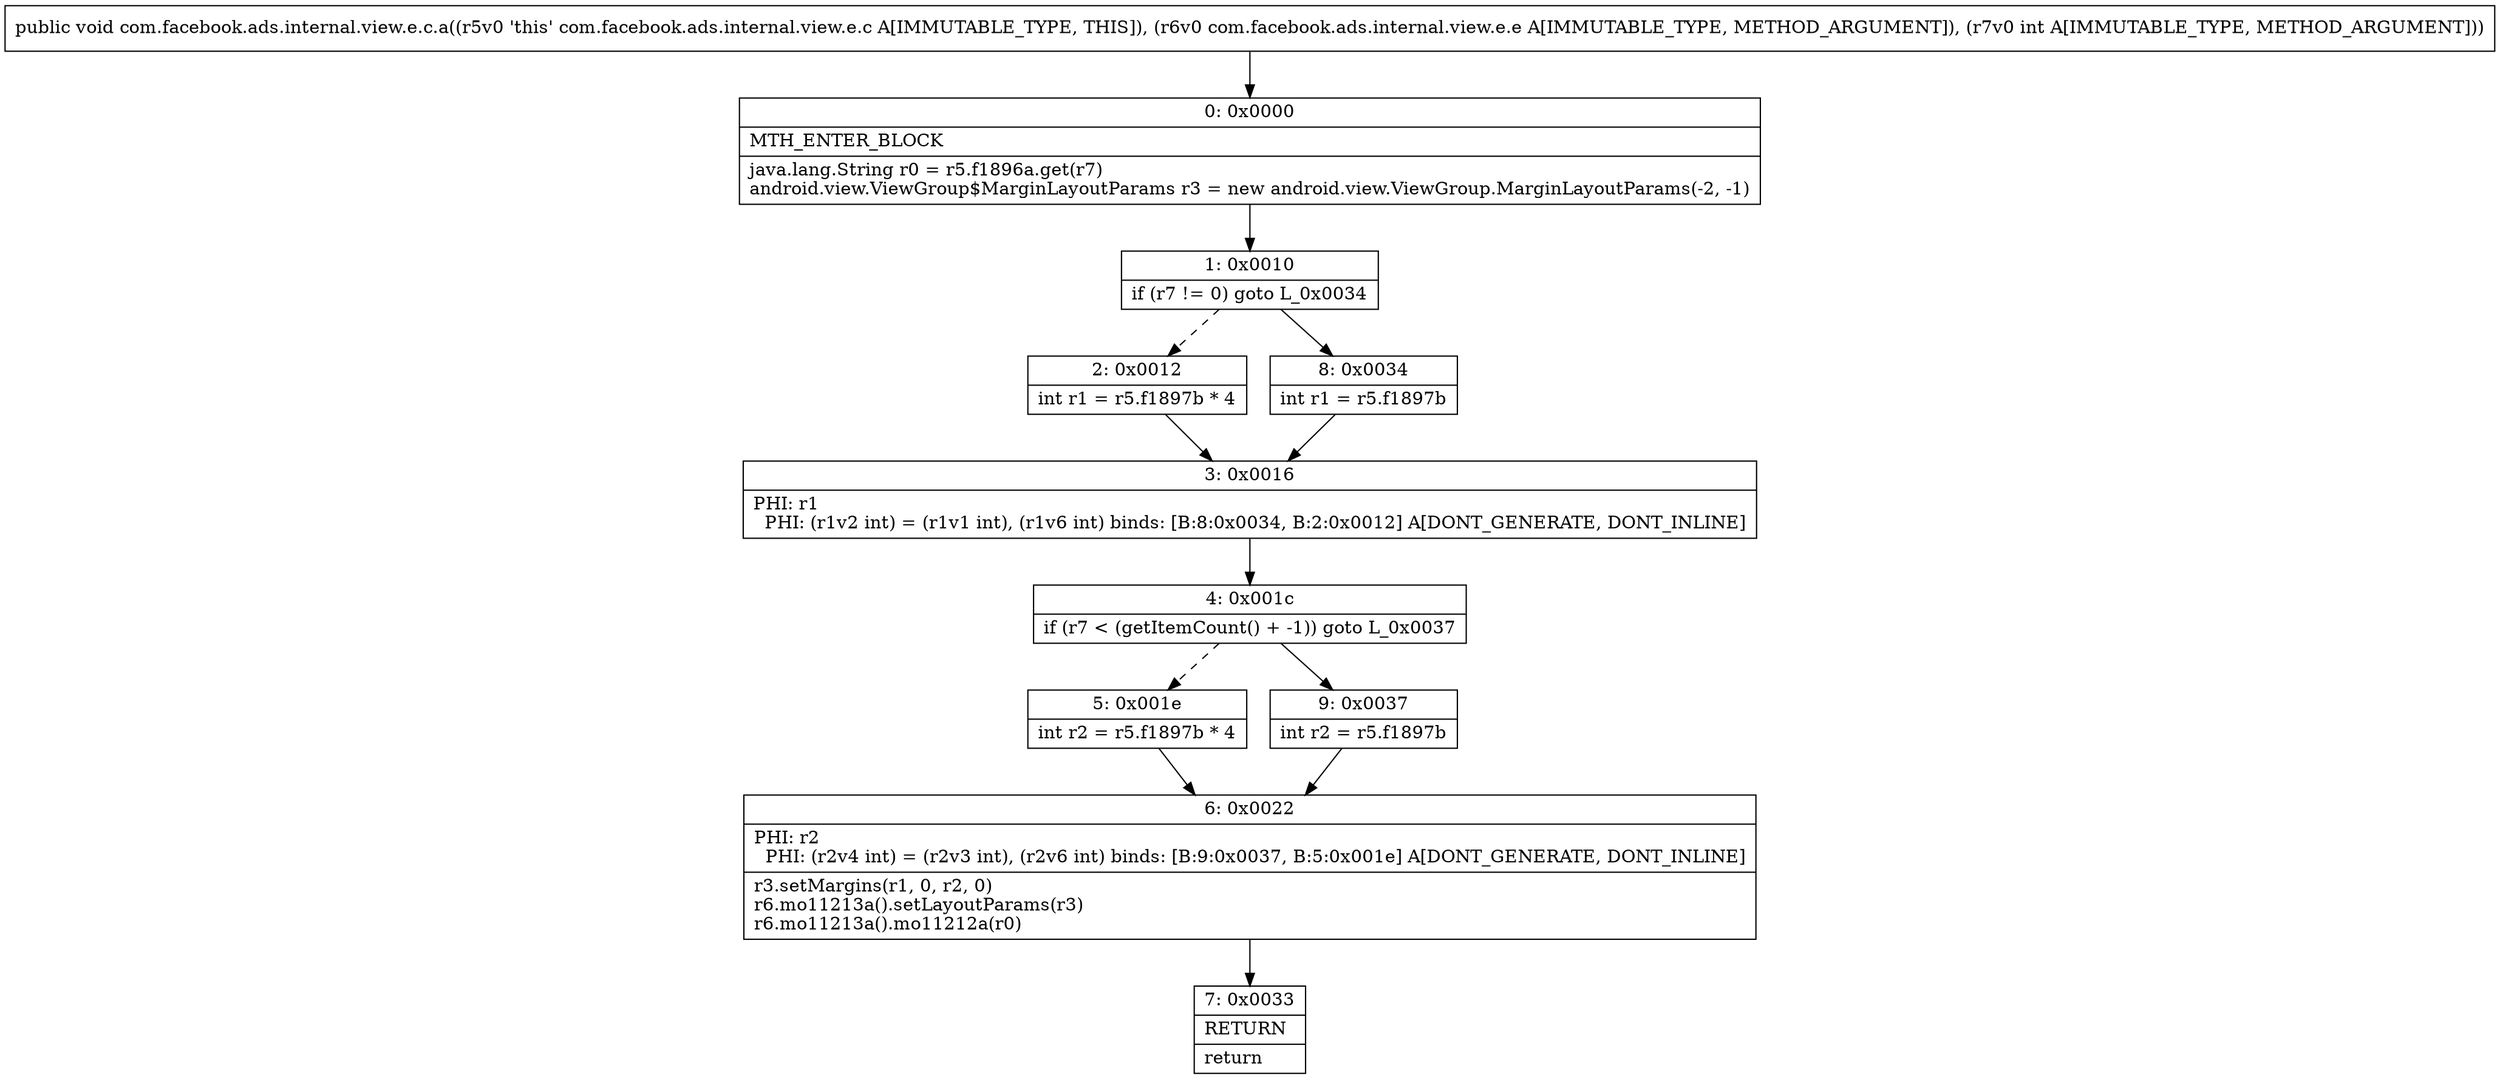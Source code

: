 digraph "CFG forcom.facebook.ads.internal.view.e.c.a(Lcom\/facebook\/ads\/internal\/view\/e\/e;I)V" {
Node_0 [shape=record,label="{0\:\ 0x0000|MTH_ENTER_BLOCK\l|java.lang.String r0 = r5.f1896a.get(r7)\landroid.view.ViewGroup$MarginLayoutParams r3 = new android.view.ViewGroup.MarginLayoutParams(\-2, \-1)\l}"];
Node_1 [shape=record,label="{1\:\ 0x0010|if (r7 != 0) goto L_0x0034\l}"];
Node_2 [shape=record,label="{2\:\ 0x0012|int r1 = r5.f1897b * 4\l}"];
Node_3 [shape=record,label="{3\:\ 0x0016|PHI: r1 \l  PHI: (r1v2 int) = (r1v1 int), (r1v6 int) binds: [B:8:0x0034, B:2:0x0012] A[DONT_GENERATE, DONT_INLINE]\l}"];
Node_4 [shape=record,label="{4\:\ 0x001c|if (r7 \< (getItemCount() + \-1)) goto L_0x0037\l}"];
Node_5 [shape=record,label="{5\:\ 0x001e|int r2 = r5.f1897b * 4\l}"];
Node_6 [shape=record,label="{6\:\ 0x0022|PHI: r2 \l  PHI: (r2v4 int) = (r2v3 int), (r2v6 int) binds: [B:9:0x0037, B:5:0x001e] A[DONT_GENERATE, DONT_INLINE]\l|r3.setMargins(r1, 0, r2, 0)\lr6.mo11213a().setLayoutParams(r3)\lr6.mo11213a().mo11212a(r0)\l}"];
Node_7 [shape=record,label="{7\:\ 0x0033|RETURN\l|return\l}"];
Node_8 [shape=record,label="{8\:\ 0x0034|int r1 = r5.f1897b\l}"];
Node_9 [shape=record,label="{9\:\ 0x0037|int r2 = r5.f1897b\l}"];
MethodNode[shape=record,label="{public void com.facebook.ads.internal.view.e.c.a((r5v0 'this' com.facebook.ads.internal.view.e.c A[IMMUTABLE_TYPE, THIS]), (r6v0 com.facebook.ads.internal.view.e.e A[IMMUTABLE_TYPE, METHOD_ARGUMENT]), (r7v0 int A[IMMUTABLE_TYPE, METHOD_ARGUMENT])) }"];
MethodNode -> Node_0;
Node_0 -> Node_1;
Node_1 -> Node_2[style=dashed];
Node_1 -> Node_8;
Node_2 -> Node_3;
Node_3 -> Node_4;
Node_4 -> Node_5[style=dashed];
Node_4 -> Node_9;
Node_5 -> Node_6;
Node_6 -> Node_7;
Node_8 -> Node_3;
Node_9 -> Node_6;
}


